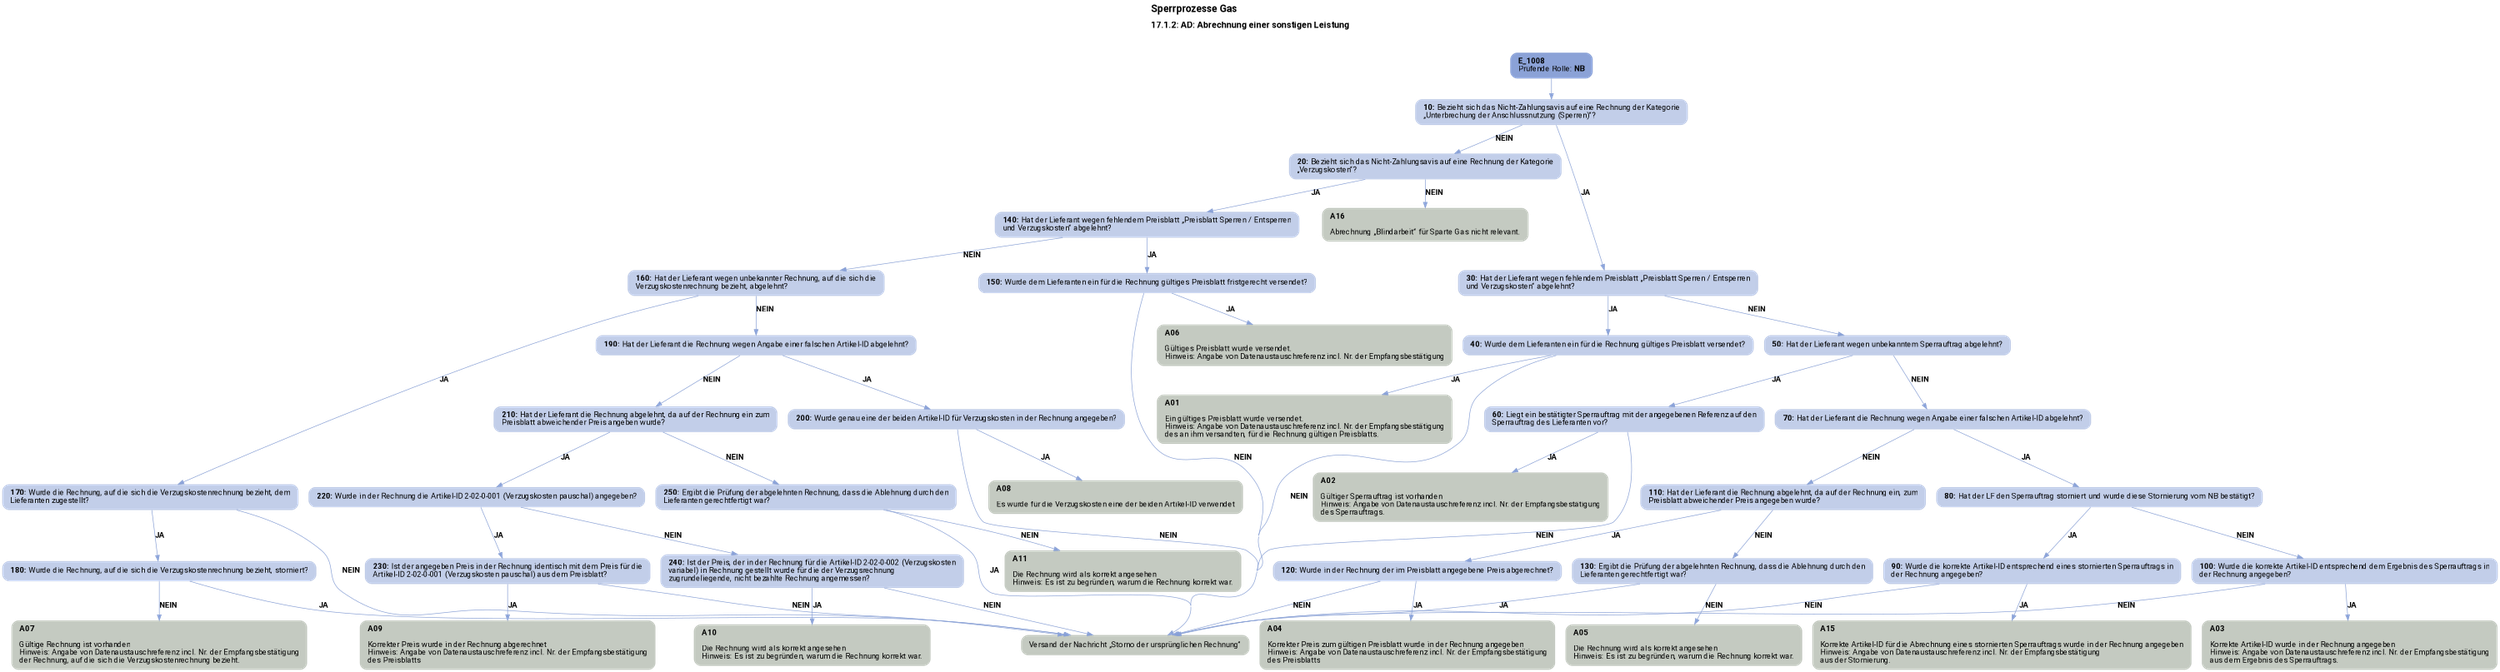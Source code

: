 digraph D {
    labelloc="t";
    label=<<B><FONT POINT-SIZE="18">Sperrprozesse Gas</FONT></B><BR align="left"/><BR/><B><FONT POINT-SIZE="16">17.1.2: AD: Abrechnung einer sonstigen Leistung</FONT></B><BR align="left"/><BR/><BR/><BR/>>;
    ratio="compress";
    concentrate=true;
    pack=true;
    rankdir=TB;
    packmode="array";
    size="20,20";
    fontsize=12;
    "Start" [margin="0.2,0.12", shape=box, style="filled,rounded", penwidth=0.0, fillcolor="#8ba2d7", label=<<B>E_1008</B><BR align="left"/><FONT>Prüfende Rolle: <B>NB</B></FONT><BR align="center"/>>, fontname="Roboto, sans-serif"];
    "10" [margin="0.2,0.12", shape=box, style="filled,rounded", penwidth=0.0, fillcolor="#c2cee9", label=<<B>10: </B>Bezieht sich das Nicht-Zahlungsavis auf eine Rechnung der Kategorie<BR align="left"/>„Unterbrechung der Anschlussnutzung (Sperren)“?<BR align="left"/>>, fontname="Roboto, sans-serif"];
    "20" [margin="0.2,0.12", shape=box, style="filled,rounded", penwidth=0.0, fillcolor="#c2cee9", label=<<B>20: </B>Bezieht sich das Nicht-Zahlungsavis auf eine Rechnung der Kategorie<BR align="left"/>„Verzugskosten“?<BR align="left"/>>, fontname="Roboto, sans-serif"];
    "A16" [margin="0.2,0.12", shape=box, style="filled,rounded", penwidth=0.0, fillcolor="#c4cac1", label=<<B>A16</B><BR align="left"/><BR align="left"/><FONT>Abrechnung „Blindarbeit“ für Sparte Gas nicht relevant.<BR align="left"/></FONT>>, fontname="Roboto, sans-serif"];
    "30" [margin="0.2,0.12", shape=box, style="filled,rounded", penwidth=0.0, fillcolor="#c2cee9", label=<<B>30: </B>Hat der Lieferant wegen fehlendem Preisblatt „Preisblatt Sperren / Entsperren<BR align="left"/>und Verzugskosten“ abgelehnt?<BR align="left"/>>, fontname="Roboto, sans-serif"];
    "40" [margin="0.2,0.12", shape=box, style="filled,rounded", penwidth=0.0, fillcolor="#c2cee9", label=<<B>40: </B>Wurde dem Lieferanten ein für die Rechnung gültiges Preisblatt versendet?<BR align="left"/>>, fontname="Roboto, sans-serif"];
    "A01" [margin="0.2,0.12", shape=box, style="filled,rounded", penwidth=0.0, fillcolor="#c4cac1", label=<<B>A01</B><BR align="left"/><BR align="left"/><FONT>Ein gültiges Preisblatt wurde versendet.<BR align="left"/>Hinweis: Angabe von Datenaustauschreferenz incl. Nr. der Empfangsbestätigung<BR align="left"/>des an ihm versandten, für die Rechnung gültigen Preisblatts.<BR align="left"/></FONT>>, fontname="Roboto, sans-serif"];
    "Versand der Nachricht „Storno der ursprünglichen Rechnung“" [margin="0.2,0.12", shape=box, style="filled,rounded", penwidth=0.0, fillcolor="#c4cac1", label=<<FONT>Versand der Nachricht „Storno der ursprünglichen Rechnung“<BR align="left"/></FONT>>, fontname="Roboto, sans-serif"];
    "50" [margin="0.2,0.12", shape=box, style="filled,rounded", penwidth=0.0, fillcolor="#c2cee9", label=<<B>50: </B>Hat der Lieferant wegen unbekanntem Sperrauftrag abgelehnt?<BR align="left"/>>, fontname="Roboto, sans-serif"];
    "60" [margin="0.2,0.12", shape=box, style="filled,rounded", penwidth=0.0, fillcolor="#c2cee9", label=<<B>60: </B>Liegt ein bestätigter Sperrauftrag mit der angegebenen Referenz auf den<BR align="left"/>Sperrauftrag des Lieferanten vor?<BR align="left"/>>, fontname="Roboto, sans-serif"];
    "A02" [margin="0.2,0.12", shape=box, style="filled,rounded", penwidth=0.0, fillcolor="#c4cac1", label=<<B>A02</B><BR align="left"/><BR align="left"/><FONT>Gültiger Sperrauftrag ist vorhanden<BR align="left"/>Hinweis: Angabe von Datenaustauschreferenz incl. Nr. der Empfangsbestätigung<BR align="left"/>des Sperrauftrags.<BR align="left"/></FONT>>, fontname="Roboto, sans-serif"];
    "70" [margin="0.2,0.12", shape=box, style="filled,rounded", penwidth=0.0, fillcolor="#c2cee9", label=<<B>70: </B>Hat der Lieferant die Rechnung wegen Angabe einer falschen Artikel-ID abgelehnt?<BR align="left"/>>, fontname="Roboto, sans-serif"];
    "80" [margin="0.2,0.12", shape=box, style="filled,rounded", penwidth=0.0, fillcolor="#c2cee9", label=<<B>80: </B>Hat der LF den Sperrauftrag storniert und wurde diese Stornierung vom NB bestätigt?<BR align="left"/>>, fontname="Roboto, sans-serif"];
    "90" [margin="0.2,0.12", shape=box, style="filled,rounded", penwidth=0.0, fillcolor="#c2cee9", label=<<B>90: </B>Wurde die korrekte Artikel-ID entsprechend eines stornierten Sperrauftrags in<BR align="left"/>der Rechnung angegeben?<BR align="left"/>>, fontname="Roboto, sans-serif"];
    "A15" [margin="0.2,0.12", shape=box, style="filled,rounded", penwidth=0.0, fillcolor="#c4cac1", label=<<B>A15</B><BR align="left"/><BR align="left"/><FONT>Korrekte Artikel-ID für die Abrechnung eines stornierten Sperrauftrags wurde in der Rechnung angegeben<BR align="left"/>Hinweis: Angabe von Datenaustauschreferenz incl. Nr. der Empfangsbestätigung<BR align="left"/>aus der Stornierung.<BR align="left"/></FONT>>, fontname="Roboto, sans-serif"];
    "100" [margin="0.2,0.12", shape=box, style="filled,rounded", penwidth=0.0, fillcolor="#c2cee9", label=<<B>100: </B>Wurde die korrekte Artikel-ID entsprechend dem Ergebnis des Sperrauftrags in<BR align="left"/>der Rechnung angegeben?<BR align="left"/>>, fontname="Roboto, sans-serif"];
    "A03" [margin="0.2,0.12", shape=box, style="filled,rounded", penwidth=0.0, fillcolor="#c4cac1", label=<<B>A03</B><BR align="left"/><BR align="left"/><FONT>Korrekte Artikel-ID wurde in der Rechnung angegeben<BR align="left"/>Hinweis: Angabe von Datenaustauschreferenz incl. Nr. der Empfangsbestätigung<BR align="left"/>aus dem Ergebnis des Sperrauftrags.<BR align="left"/></FONT>>, fontname="Roboto, sans-serif"];
    "110" [margin="0.2,0.12", shape=box, style="filled,rounded", penwidth=0.0, fillcolor="#c2cee9", label=<<B>110: </B>Hat der Lieferant die Rechnung abgelehnt, da auf der Rechnung ein, zum<BR align="left"/>Preisblatt abweichender Preis angegeben wurde?<BR align="left"/>>, fontname="Roboto, sans-serif"];
    "120" [margin="0.2,0.12", shape=box, style="filled,rounded", penwidth=0.0, fillcolor="#c2cee9", label=<<B>120: </B>Wurde in der Rechnung der im Preisblatt angegebene Preis abgerechnet?<BR align="left"/>>, fontname="Roboto, sans-serif"];
    "A04" [margin="0.2,0.12", shape=box, style="filled,rounded", penwidth=0.0, fillcolor="#c4cac1", label=<<B>A04</B><BR align="left"/><BR align="left"/><FONT>Korrekter Preis zum gültigen Preisblatt wurde in der Rechnung angegeben<BR align="left"/>Hinweis: Angabe von Datenaustauschreferenz incl. Nr. der Empfangsbestätigung<BR align="left"/>des Preisblatts<BR align="left"/></FONT>>, fontname="Roboto, sans-serif"];
    "130" [margin="0.2,0.12", shape=box, style="filled,rounded", penwidth=0.0, fillcolor="#c2cee9", label=<<B>130: </B>Ergibt die Prüfung der abgelehnten Rechnung, dass die Ablehnung durch den<BR align="left"/>Lieferanten gerechtfertigt war?<BR align="left"/>>, fontname="Roboto, sans-serif"];
    "A05" [margin="0.2,0.12", shape=box, style="filled,rounded", penwidth=0.0, fillcolor="#c4cac1", label=<<B>A05</B><BR align="left"/><BR align="left"/><FONT>Die Rechnung wird als korrekt angesehen<BR align="left"/>Hinweis: Es ist zu begründen, warum die Rechnung korrekt war.<BR align="left"/></FONT>>, fontname="Roboto, sans-serif"];
    "140" [margin="0.2,0.12", shape=box, style="filled,rounded", penwidth=0.0, fillcolor="#c2cee9", label=<<B>140: </B>Hat der Lieferant wegen fehlendem Preisblatt „Preisblatt Sperren / Entsperren<BR align="left"/>und Verzugskosten“ abgelehnt?<BR align="left"/>>, fontname="Roboto, sans-serif"];
    "150" [margin="0.2,0.12", shape=box, style="filled,rounded", penwidth=0.0, fillcolor="#c2cee9", label=<<B>150: </B>Wurde dem Lieferanten ein für die Rechnung gültiges Preisblatt fristgerecht versendet?<BR align="left"/>>, fontname="Roboto, sans-serif"];
    "A06" [margin="0.2,0.12", shape=box, style="filled,rounded", penwidth=0.0, fillcolor="#c4cac1", label=<<B>A06</B><BR align="left"/><BR align="left"/><FONT>Gültiges Preisblatt wurde versendet.<BR align="left"/>Hinweis: Angabe von Datenaustauschreferenz incl. Nr. der Empfangsbestätigung<BR align="left"/></FONT>>, fontname="Roboto, sans-serif"];
    "160" [margin="0.2,0.12", shape=box, style="filled,rounded", penwidth=0.0, fillcolor="#c2cee9", label=<<B>160: </B>Hat der Lieferant wegen unbekannter Rechnung, auf die sich die<BR align="left"/>Verzugskostenrechnung bezieht, abgelehnt?<BR align="left"/>>, fontname="Roboto, sans-serif"];
    "170" [margin="0.2,0.12", shape=box, style="filled,rounded", penwidth=0.0, fillcolor="#c2cee9", label=<<B>170: </B>Wurde die Rechnung, auf die sich die Verzugskostenrechnung bezieht, dem<BR align="left"/>Lieferanten zugestellt?<BR align="left"/>>, fontname="Roboto, sans-serif"];
    "180" [margin="0.2,0.12", shape=box, style="filled,rounded", penwidth=0.0, fillcolor="#c2cee9", label=<<B>180: </B>Wurde die Rechnung, auf die sich die Verzugskostenrechnung bezieht, storniert?<BR align="left"/>>, fontname="Roboto, sans-serif"];
    "A07" [margin="0.2,0.12", shape=box, style="filled,rounded", penwidth=0.0, fillcolor="#c4cac1", label=<<B>A07</B><BR align="left"/><BR align="left"/><FONT>Gültige Rechnung ist vorhanden<BR align="left"/>Hinweis: Angabe von Datenaustauschreferenz incl. Nr. der Empfangsbestätigung<BR align="left"/>der Rechnung, auf die sich die Verzugskostenrechnung bezieht.<BR align="left"/></FONT>>, fontname="Roboto, sans-serif"];
    "190" [margin="0.2,0.12", shape=box, style="filled,rounded", penwidth=0.0, fillcolor="#c2cee9", label=<<B>190: </B>Hat der Lieferant die Rechnung wegen Angabe einer falschen Artikel-ID abgelehnt?<BR align="left"/>>, fontname="Roboto, sans-serif"];
    "200" [margin="0.2,0.12", shape=box, style="filled,rounded", penwidth=0.0, fillcolor="#c2cee9", label=<<B>200: </B>Wurde genau eine der beiden Artikel-ID für Verzugskosten in der Rechnung angegeben?<BR align="left"/>>, fontname="Roboto, sans-serif"];
    "A08" [margin="0.2,0.12", shape=box, style="filled,rounded", penwidth=0.0, fillcolor="#c4cac1", label=<<B>A08</B><BR align="left"/><BR align="left"/><FONT>Es wurde für die Verzugskosten eine der beiden Artikel-ID verwendet<BR align="left"/></FONT>>, fontname="Roboto, sans-serif"];
    "210" [margin="0.2,0.12", shape=box, style="filled,rounded", penwidth=0.0, fillcolor="#c2cee9", label=<<B>210: </B>Hat der Lieferant die Rechnung abgelehnt, da auf der Rechnung ein zum<BR align="left"/>Preisblatt abweichender Preis angeben wurde?<BR align="left"/>>, fontname="Roboto, sans-serif"];
    "220" [margin="0.2,0.12", shape=box, style="filled,rounded", penwidth=0.0, fillcolor="#c2cee9", label=<<B>220: </B>Wurde in der Rechnung die Artikel-ID 2-02-0-001 (Verzugskosten pauschal) angegeben?<BR align="left"/>>, fontname="Roboto, sans-serif"];
    "230" [margin="0.2,0.12", shape=box, style="filled,rounded", penwidth=0.0, fillcolor="#c2cee9", label=<<B>230: </B>Ist der angegeben Preis in der Rechnung identisch mit dem Preis für die<BR align="left"/>Artikel-ID 2-02-0-001 (Verzugskosten pauschal) aus dem Preisblatt?<BR align="left"/>>, fontname="Roboto, sans-serif"];
    "A09" [margin="0.2,0.12", shape=box, style="filled,rounded", penwidth=0.0, fillcolor="#c4cac1", label=<<B>A09</B><BR align="left"/><BR align="left"/><FONT>Korrekter Preis wurde in der Rechnung abgerechnet<BR align="left"/>Hinweis: Angabe von Datenaustauschreferenz incl. Nr. der Empfangsbestätigung<BR align="left"/>des Preisblatts<BR align="left"/></FONT>>, fontname="Roboto, sans-serif"];
    "240" [margin="0.2,0.12", shape=box, style="filled,rounded", penwidth=0.0, fillcolor="#c2cee9", label=<<B>240: </B>Ist der Preis, der in der Rechnung für die Artikel-ID 2-02-0-002 (Verzugskosten<BR align="left"/>variabel) in Rechnung gestellt wurde für die der Verzugsrechnung<BR align="left"/>zugrundeliegende, nicht bezahlte Rechnung angemessen?<BR align="left"/>>, fontname="Roboto, sans-serif"];
    "A10" [margin="0.2,0.12", shape=box, style="filled,rounded", penwidth=0.0, fillcolor="#c4cac1", label=<<B>A10</B><BR align="left"/><BR align="left"/><FONT>Die Rechnung wird als korrekt angesehen<BR align="left"/>Hinweis: Es ist zu begründen, warum die Rechnung korrekt war.<BR align="left"/></FONT>>, fontname="Roboto, sans-serif"];
    "250" [margin="0.2,0.12", shape=box, style="filled,rounded", penwidth=0.0, fillcolor="#c2cee9", label=<<B>250: </B>Ergibt die Prüfung der abgelehnten Rechnung, dass die Ablehnung durch den<BR align="left"/>Lieferanten gerechtfertigt war?<BR align="left"/>>, fontname="Roboto, sans-serif"];
    "A11" [margin="0.2,0.12", shape=box, style="filled,rounded", penwidth=0.0, fillcolor="#c4cac1", label=<<B>A11</B><BR align="left"/><BR align="left"/><FONT>Die Rechnung wird als korrekt angesehen<BR align="left"/>Hinweis: Es ist zu begründen, warum die Rechnung korrekt war.<BR align="left"/></FONT>>, fontname="Roboto, sans-serif"];

    "Start" -> "10" [color="#88a0d6"];
    "10" -> "30" [label=<<B>JA</B>>, color="#88a0d6", fontname="Roboto, sans-serif"];
    "10" -> "20" [label=<<B>NEIN</B>>, color="#88a0d6", fontname="Roboto, sans-serif"];
    "20" -> "140" [label=<<B>JA</B>>, color="#88a0d6", fontname="Roboto, sans-serif"];
    "20" -> "A16" [label=<<B>NEIN</B>>, color="#88a0d6", fontname="Roboto, sans-serif"];
    "30" -> "40" [label=<<B>JA</B>>, color="#88a0d6", fontname="Roboto, sans-serif"];
    "30" -> "50" [label=<<B>NEIN</B>>, color="#88a0d6", fontname="Roboto, sans-serif"];
    "40" -> "A01" [label=<<B>JA</B>>, color="#88a0d6", fontname="Roboto, sans-serif"];
    "40" -> "Versand der Nachricht „Storno der ursprünglichen Rechnung“" [label=<<B>NEIN</B>>, color="#88a0d6", fontname="Roboto, sans-serif"];
    "50" -> "60" [label=<<B>JA</B>>, color="#88a0d6", fontname="Roboto, sans-serif"];
    "50" -> "70" [label=<<B>NEIN</B>>, color="#88a0d6", fontname="Roboto, sans-serif"];
    "60" -> "A02" [label=<<B>JA</B>>, color="#88a0d6", fontname="Roboto, sans-serif"];
    "60" -> "Versand der Nachricht „Storno der ursprünglichen Rechnung“" [label=<<B>NEIN</B>>, color="#88a0d6", fontname="Roboto, sans-serif"];
    "70" -> "80" [label=<<B>JA</B>>, color="#88a0d6", fontname="Roboto, sans-serif"];
    "70" -> "110" [label=<<B>NEIN</B>>, color="#88a0d6", fontname="Roboto, sans-serif"];
    "80" -> "90" [label=<<B>JA</B>>, color="#88a0d6", fontname="Roboto, sans-serif"];
    "80" -> "100" [label=<<B>NEIN</B>>, color="#88a0d6", fontname="Roboto, sans-serif"];
    "90" -> "A15" [label=<<B>JA</B>>, color="#88a0d6", fontname="Roboto, sans-serif"];
    "90" -> "Versand der Nachricht „Storno der ursprünglichen Rechnung“" [label=<<B>NEIN</B>>, color="#88a0d6", fontname="Roboto, sans-serif"];
    "100" -> "A03" [label=<<B>JA</B>>, color="#88a0d6", fontname="Roboto, sans-serif"];
    "100" -> "Versand der Nachricht „Storno der ursprünglichen Rechnung“" [label=<<B>NEIN</B>>, color="#88a0d6", fontname="Roboto, sans-serif"];
    "110" -> "120" [label=<<B>JA</B>>, color="#88a0d6", fontname="Roboto, sans-serif"];
    "110" -> "130" [label=<<B>NEIN</B>>, color="#88a0d6", fontname="Roboto, sans-serif"];
    "120" -> "A04" [label=<<B>JA</B>>, color="#88a0d6", fontname="Roboto, sans-serif"];
    "120" -> "Versand der Nachricht „Storno der ursprünglichen Rechnung“" [label=<<B>NEIN</B>>, color="#88a0d6", fontname="Roboto, sans-serif"];
    "130" -> "A05" [label=<<B>NEIN</B>>, color="#88a0d6", fontname="Roboto, sans-serif"];
    "130" -> "Versand der Nachricht „Storno der ursprünglichen Rechnung“" [label=<<B>JA</B>>, color="#88a0d6", fontname="Roboto, sans-serif"];
    "140" -> "150" [label=<<B>JA</B>>, color="#88a0d6", fontname="Roboto, sans-serif"];
    "140" -> "160" [label=<<B>NEIN</B>>, color="#88a0d6", fontname="Roboto, sans-serif"];
    "150" -> "A06" [label=<<B>JA</B>>, color="#88a0d6", fontname="Roboto, sans-serif"];
    "150" -> "Versand der Nachricht „Storno der ursprünglichen Rechnung“" [label=<<B>NEIN</B>>, color="#88a0d6", fontname="Roboto, sans-serif"];
    "160" -> "170" [label=<<B>JA</B>>, color="#88a0d6", fontname="Roboto, sans-serif"];
    "160" -> "190" [label=<<B>NEIN</B>>, color="#88a0d6", fontname="Roboto, sans-serif"];
    "170" -> "180" [label=<<B>JA</B>>, color="#88a0d6", fontname="Roboto, sans-serif"];
    "170" -> "Versand der Nachricht „Storno der ursprünglichen Rechnung“" [label=<<B>NEIN</B>>, color="#88a0d6", fontname="Roboto, sans-serif"];
    "180" -> "A07" [label=<<B>NEIN</B>>, color="#88a0d6", fontname="Roboto, sans-serif"];
    "180" -> "Versand der Nachricht „Storno der ursprünglichen Rechnung“" [label=<<B>JA</B>>, color="#88a0d6", fontname="Roboto, sans-serif"];
    "190" -> "200" [label=<<B>JA</B>>, color="#88a0d6", fontname="Roboto, sans-serif"];
    "190" -> "210" [label=<<B>NEIN</B>>, color="#88a0d6", fontname="Roboto, sans-serif"];
    "200" -> "A08" [label=<<B>JA</B>>, color="#88a0d6", fontname="Roboto, sans-serif"];
    "200" -> "Versand der Nachricht „Storno der ursprünglichen Rechnung“" [label=<<B>NEIN</B>>, color="#88a0d6", fontname="Roboto, sans-serif"];
    "210" -> "220" [label=<<B>JA</B>>, color="#88a0d6", fontname="Roboto, sans-serif"];
    "210" -> "250" [label=<<B>NEIN</B>>, color="#88a0d6", fontname="Roboto, sans-serif"];
    "220" -> "230" [label=<<B>JA</B>>, color="#88a0d6", fontname="Roboto, sans-serif"];
    "220" -> "240" [label=<<B>NEIN</B>>, color="#88a0d6", fontname="Roboto, sans-serif"];
    "230" -> "A09" [label=<<B>JA</B>>, color="#88a0d6", fontname="Roboto, sans-serif"];
    "230" -> "Versand der Nachricht „Storno der ursprünglichen Rechnung“" [label=<<B>NEIN</B>>, color="#88a0d6", fontname="Roboto, sans-serif"];
    "240" -> "A10" [label=<<B>JA</B>>, color="#88a0d6", fontname="Roboto, sans-serif"];
    "240" -> "Versand der Nachricht „Storno der ursprünglichen Rechnung“" [label=<<B>NEIN</B>>, color="#88a0d6", fontname="Roboto, sans-serif"];
    "250" -> "A11" [label=<<B>NEIN</B>>, color="#88a0d6", fontname="Roboto, sans-serif"];
    "250" -> "Versand der Nachricht „Storno der ursprünglichen Rechnung“" [label=<<B>JA</B>>, color="#88a0d6", fontname="Roboto, sans-serif"];

    bgcolor="transparent";
fontname="Roboto, sans-serif";
}